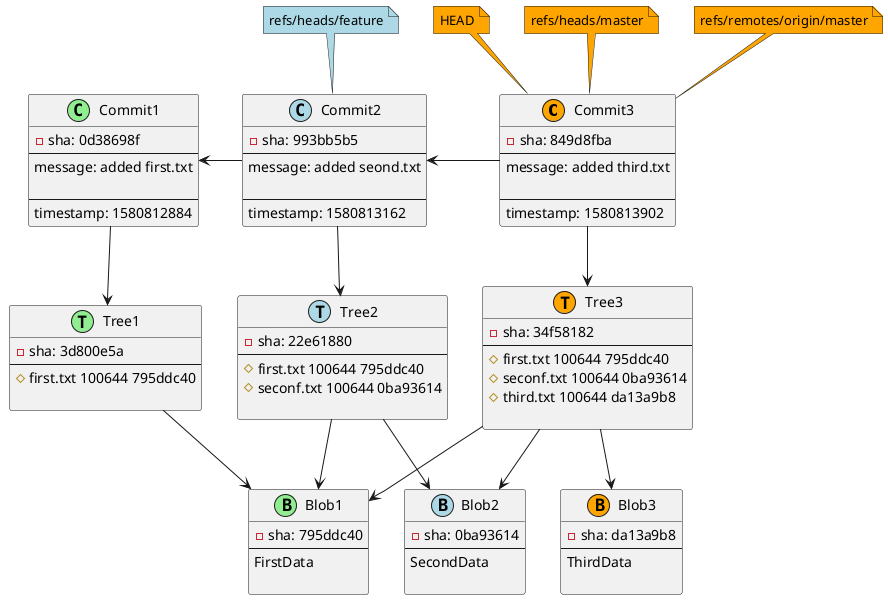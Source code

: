 @startuml

class Commit3 <<(C,orange)>> {
-sha: 849d8fba
--
message: added third.txt

--
timestamp: 1580813902
}
class Commit2 <<(C,lightblue)>> {
-sha: 993bb5b5
--
message: added seond.txt

--
timestamp: 1580813162
}
class Commit1 <<(C,lightgreen)>> {
-sha: 0d38698f
--
message: added first.txt

--
timestamp: 1580812884
}
class Tree3 <<(T,orange)>> {
-sha: 34f58182
--
# first.txt 100644 795ddc40
# seconf.txt 100644 0ba93614
# third.txt 100644 da13a9b8

}
class Tree2 <<(T,lightblue)>> {
-sha: 22e61880
--
# first.txt 100644 795ddc40
# seconf.txt 100644 0ba93614

}
class Tree1 <<(T,lightgreen)>> {
-sha: 3d800e5a
--
# first.txt 100644 795ddc40

}
class Blob3 <<(B,orange)>> {
-sha: da13a9b8
--
ThirdData

}
class Blob1 <<(B,lightgreen)>> {
-sha: 795ddc40
--
FirstData

}
class Blob2 <<(B,lightblue)>> {
-sha: 0ba93614
--
SecondData

}
Commit3 --> Tree3
Commit2 --> Tree2
Commit1 --> Tree1
Tree3 --> Blob1
Tree3 --> Blob2
Tree3 --> Blob3
Tree2 --> Blob1
Tree2 --> Blob2
Tree1 --> Blob1
Commit3 -l-> Commit2
Commit2 -l-> Commit1
note top of Commit3 #orange : HEAD
note top of Commit3 #orange : refs/heads/master
note top of Commit2 #lightblue : refs/heads/feature
note top of Commit3 #orange : refs/remotes/origin/master

@enduml
